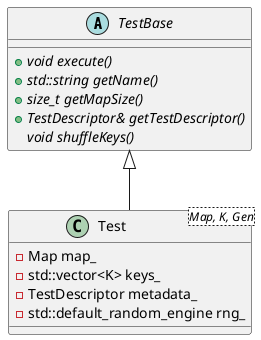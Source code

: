 @startuml

abstract TestBase {
+void {abstract} execute()
+std::string {abstract} getName()
+size_t {abstract} getMapSize()
+TestDescriptor& {abstract} getTestDescriptor()
void {abstract} shuffleKeys()
}

class Test<Map, K, Gen> {
-Map map_
-std::vector<K> keys_
-TestDescriptor metadata_
-std::default_random_engine rng_
}

TestBase <|-- Test
@enduml